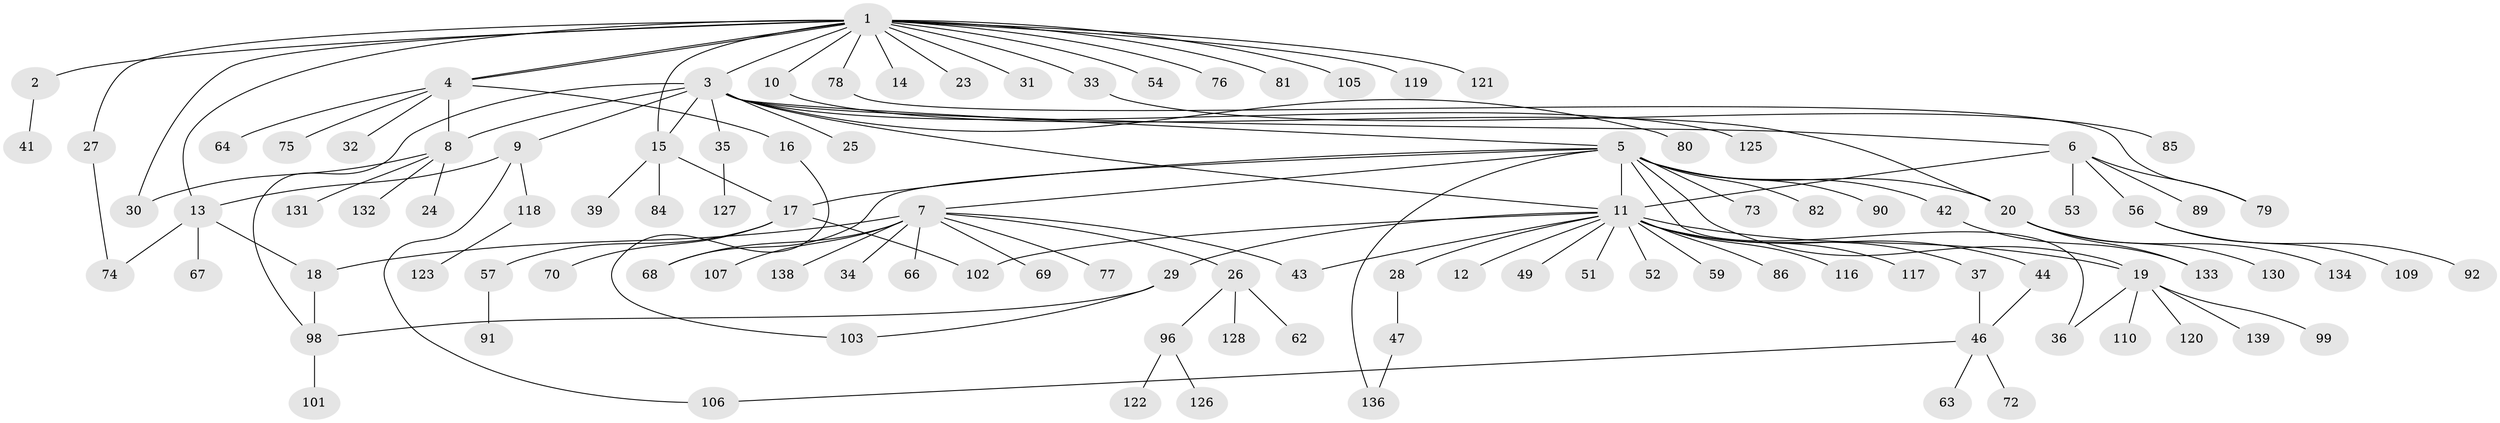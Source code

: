 // Generated by graph-tools (version 1.1) at 2025/23/03/03/25 07:23:51]
// undirected, 107 vertices, 130 edges
graph export_dot {
graph [start="1"]
  node [color=gray90,style=filled];
  1 [super="+21"];
  2;
  3 [super="+129"];
  4 [super="+60"];
  5 [super="+38"];
  6 [super="+124"];
  7 [super="+48"];
  8 [super="+95"];
  9 [super="+135"];
  10;
  11 [super="+22"];
  12;
  13 [super="+108"];
  14;
  15 [super="+40"];
  16;
  17 [super="+45"];
  18 [super="+50"];
  19 [super="+71"];
  20 [super="+94"];
  23;
  24;
  25;
  26;
  27 [super="+65"];
  28;
  29 [super="+58"];
  30 [super="+88"];
  31;
  32 [super="+83"];
  33 [super="+55"];
  34;
  35;
  36 [super="+137"];
  37;
  39;
  41;
  42;
  43 [super="+104"];
  44;
  46 [super="+61"];
  47 [super="+97"];
  49;
  51;
  52;
  53 [super="+111"];
  54;
  56;
  57;
  59;
  62;
  63;
  64 [super="+113"];
  66;
  67;
  68 [super="+100"];
  69;
  70;
  72;
  73;
  74;
  75;
  76;
  77;
  78;
  79 [super="+87"];
  80;
  81;
  82;
  84;
  85;
  86 [super="+93"];
  89;
  90;
  91;
  92;
  96 [super="+112"];
  98 [super="+114"];
  99;
  101;
  102 [super="+115"];
  103;
  105;
  106;
  107;
  109;
  110;
  116;
  117;
  118;
  119;
  120;
  121;
  122;
  123;
  125;
  126;
  127;
  128;
  130;
  131;
  132;
  133;
  134;
  136;
  138;
  139;
  1 -- 2;
  1 -- 3;
  1 -- 4;
  1 -- 4;
  1 -- 10;
  1 -- 14;
  1 -- 23;
  1 -- 27;
  1 -- 30;
  1 -- 31;
  1 -- 33;
  1 -- 54;
  1 -- 76;
  1 -- 78;
  1 -- 81;
  1 -- 105;
  1 -- 119;
  1 -- 121;
  1 -- 15;
  1 -- 13;
  2 -- 41;
  3 -- 5;
  3 -- 6;
  3 -- 8;
  3 -- 9;
  3 -- 11;
  3 -- 15;
  3 -- 25;
  3 -- 35;
  3 -- 80;
  3 -- 98;
  3 -- 125;
  4 -- 8;
  4 -- 16;
  4 -- 32;
  4 -- 64;
  4 -- 75;
  5 -- 7;
  5 -- 11;
  5 -- 17;
  5 -- 19;
  5 -- 20;
  5 -- 36;
  5 -- 42;
  5 -- 82;
  5 -- 90;
  5 -- 136;
  5 -- 73;
  5 -- 68;
  6 -- 11;
  6 -- 53;
  6 -- 56;
  6 -- 79;
  6 -- 89;
  7 -- 18;
  7 -- 26;
  7 -- 34;
  7 -- 43;
  7 -- 66;
  7 -- 68;
  7 -- 69;
  7 -- 77;
  7 -- 138;
  7 -- 107;
  8 -- 24;
  8 -- 30;
  8 -- 131;
  8 -- 132;
  9 -- 13;
  9 -- 106;
  9 -- 118;
  10 -- 20;
  11 -- 12;
  11 -- 19;
  11 -- 28;
  11 -- 29;
  11 -- 37;
  11 -- 44;
  11 -- 49;
  11 -- 51;
  11 -- 52;
  11 -- 59;
  11 -- 86;
  11 -- 102;
  11 -- 117;
  11 -- 116;
  11 -- 43;
  13 -- 18;
  13 -- 67;
  13 -- 74;
  15 -- 39;
  15 -- 84;
  15 -- 17;
  16 -- 103;
  17 -- 57;
  17 -- 70;
  17 -- 102;
  18 -- 98;
  19 -- 99;
  19 -- 36;
  19 -- 120;
  19 -- 139;
  19 -- 110;
  20 -- 130;
  20 -- 133;
  20 -- 134;
  26 -- 62;
  26 -- 96;
  26 -- 128;
  27 -- 74;
  28 -- 47;
  29 -- 98;
  29 -- 103;
  33 -- 85;
  35 -- 127;
  37 -- 46;
  42 -- 133;
  44 -- 46;
  46 -- 63;
  46 -- 106;
  46 -- 72;
  47 -- 136;
  56 -- 92;
  56 -- 109;
  57 -- 91;
  78 -- 79;
  96 -- 122;
  96 -- 126;
  98 -- 101;
  118 -- 123;
}

